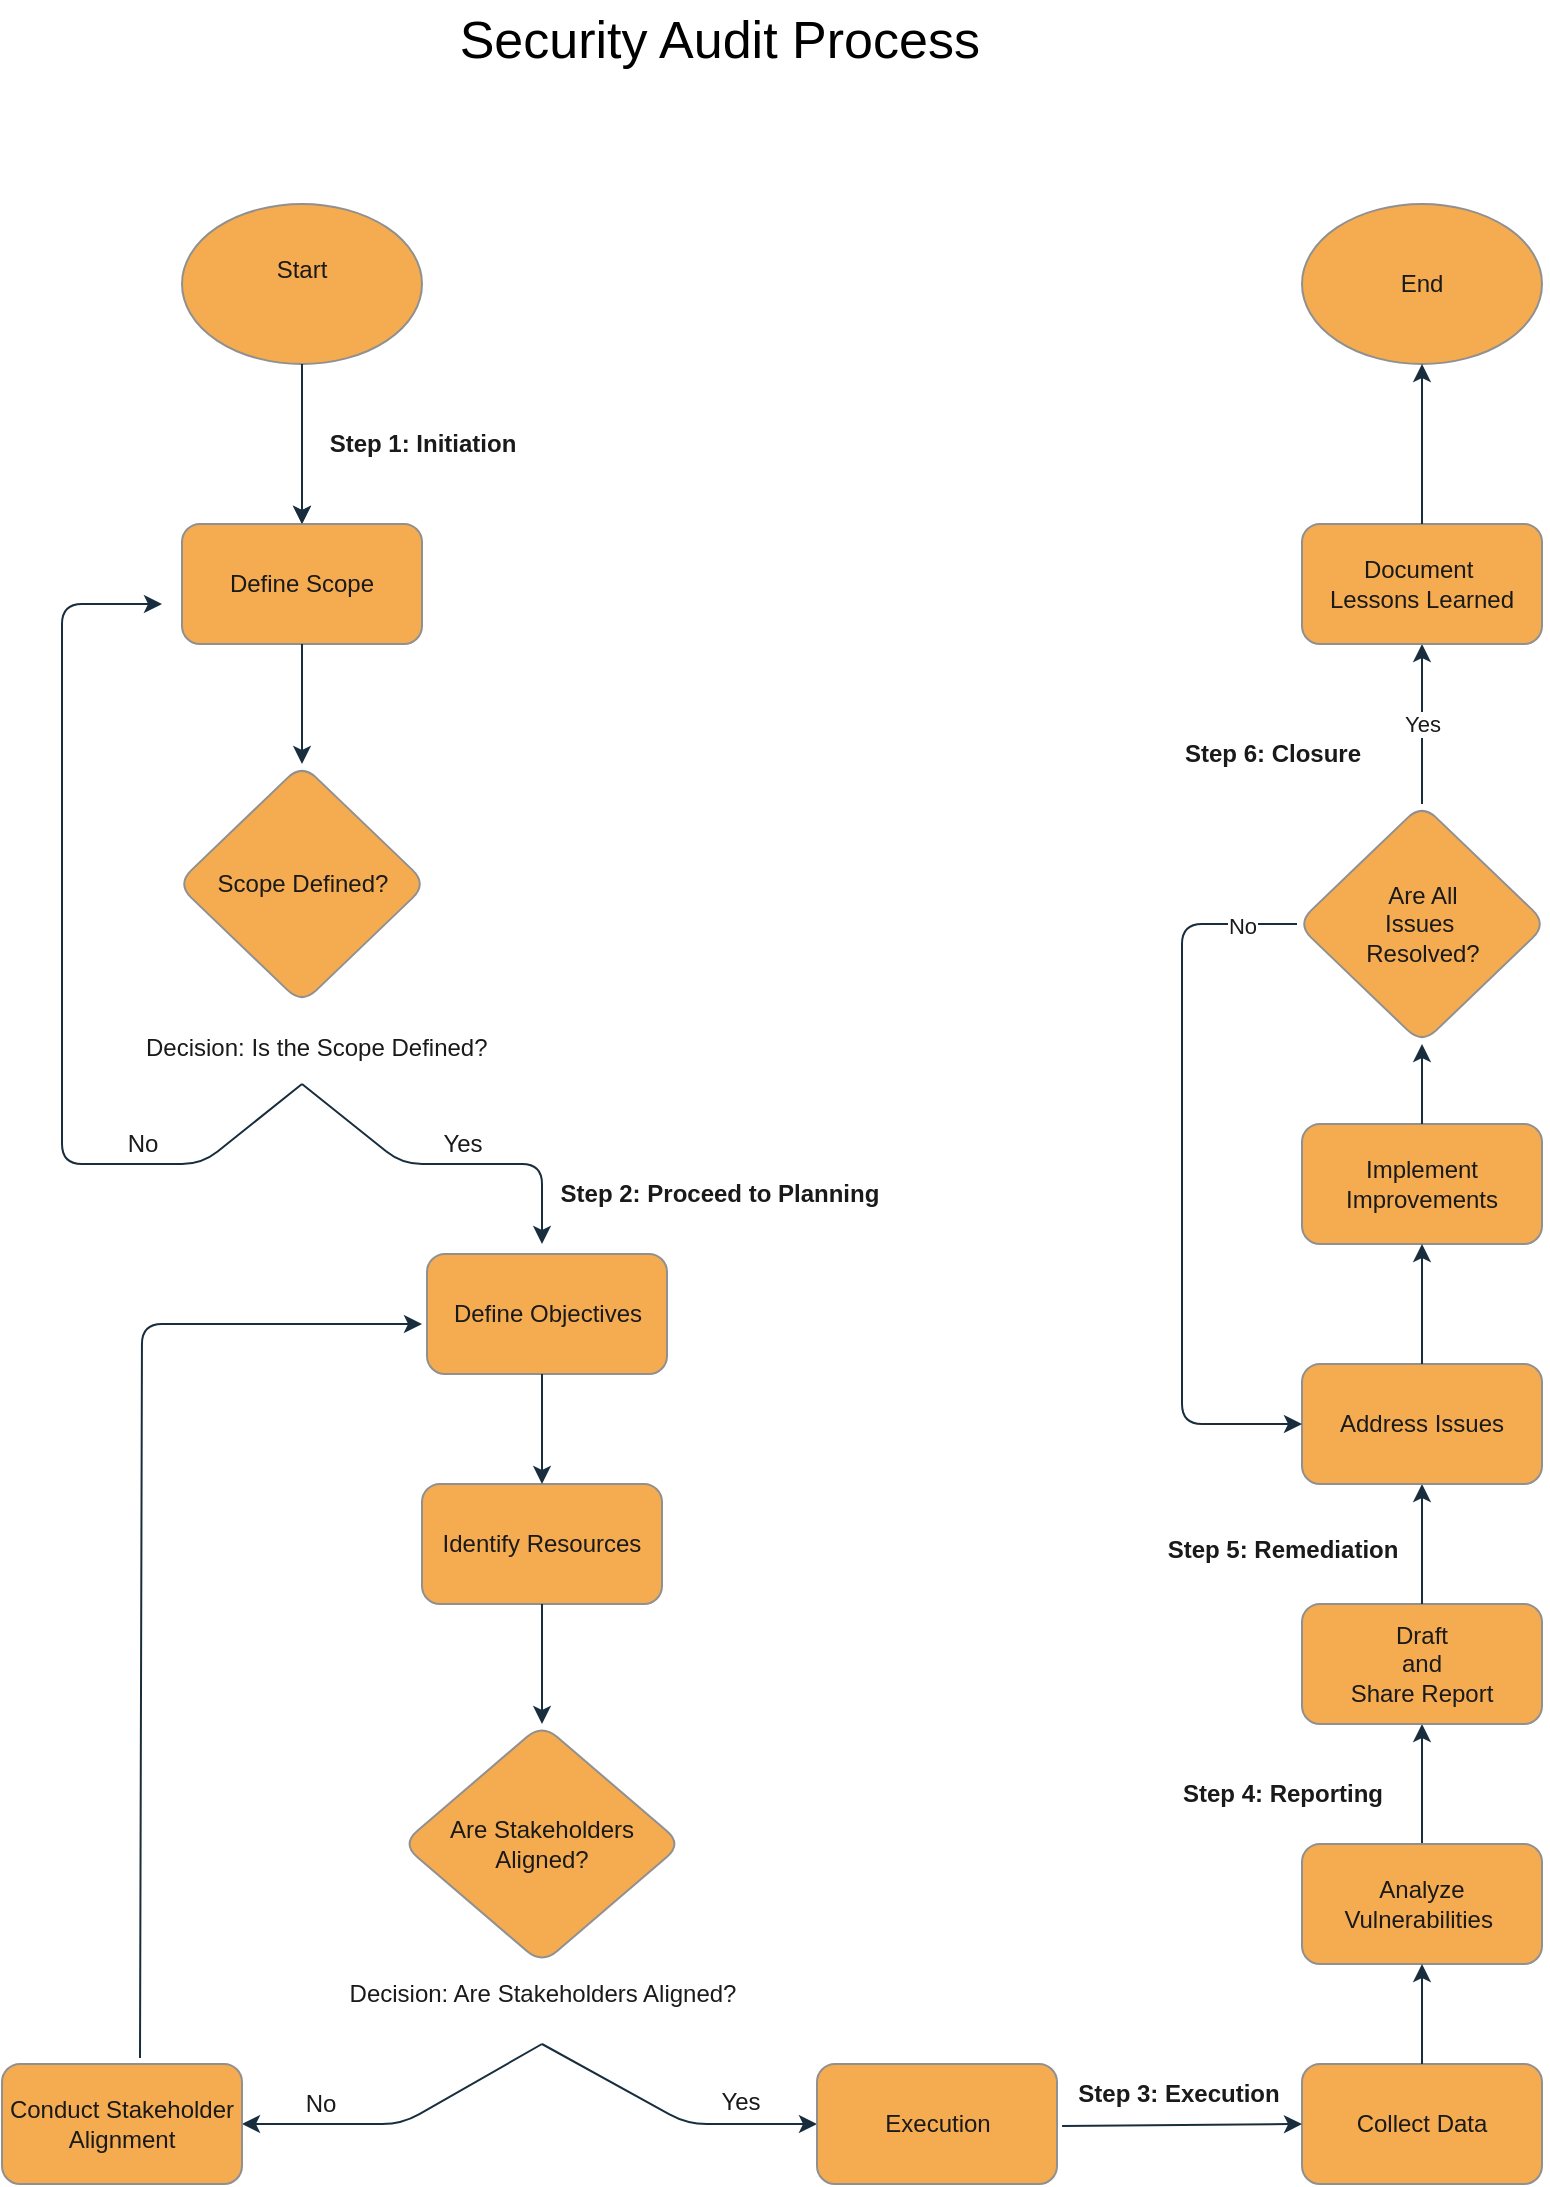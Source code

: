 <mxfile version="26.0.6">
  <diagram id="C5RBs43oDa-KdzZeNtuy" name="Page-1">
    <mxGraphModel dx="1034" dy="1691" grid="0" gridSize="10" guides="0" tooltips="1" connect="1" arrows="1" fold="1" page="1" pageScale="1" pageWidth="827" pageHeight="1169" background="#ffffff" math="0" shadow="0">
      <root>
        <mxCell id="WIyWlLk6GJQsqaUBKTNV-0" />
        <mxCell id="WIyWlLk6GJQsqaUBKTNV-1" parent="WIyWlLk6GJQsqaUBKTNV-0" />
        <mxCell id="vEGD2U-kW4-YruRSRP0R-8" value="" style="group" vertex="1" connectable="0" parent="WIyWlLk6GJQsqaUBKTNV-1">
          <mxGeometry x="61" y="-1150" width="742.5" height="1091" as="geometry" />
        </mxCell>
        <mxCell id="vEGD2U-kW4-YruRSRP0R-9" value="" style="group" vertex="1" connectable="0" parent="vEGD2U-kW4-YruRSRP0R-8">
          <mxGeometry y="101" width="742.5" height="990" as="geometry" />
        </mxCell>
        <mxCell id="vEGD2U-kW4-YruRSRP0R-10" value="" style="edgeStyle=orthogonalEdgeStyle;rounded=1;orthogonalLoop=1;jettySize=auto;html=1;labelBackgroundColor=none;strokeColor=#182E3E;fontColor=default;" edge="1" parent="vEGD2U-kW4-YruRSRP0R-9" source="vEGD2U-kW4-YruRSRP0R-11" target="vEGD2U-kW4-YruRSRP0R-12">
          <mxGeometry relative="1" as="geometry" />
        </mxCell>
        <mxCell id="vEGD2U-kW4-YruRSRP0R-11" value="&lt;font&gt;Start&lt;/font&gt;&lt;div&gt;&lt;br&gt;&lt;/div&gt;" style="ellipse;whiteSpace=wrap;html=1;labelBackgroundColor=none;fillColor=#F5AB50;strokeColor=#909090;fontColor=#1A1A1A;rounded=1;" vertex="1" parent="vEGD2U-kW4-YruRSRP0R-9">
          <mxGeometry x="60" width="120" height="80" as="geometry" />
        </mxCell>
        <mxCell id="vEGD2U-kW4-YruRSRP0R-12" value="&lt;font&gt;Define Scope&lt;/font&gt;" style="rounded=1;whiteSpace=wrap;html=1;labelBackgroundColor=none;fillColor=#F5AB50;strokeColor=#909090;fontColor=#1A1A1A;" vertex="1" parent="vEGD2U-kW4-YruRSRP0R-9">
          <mxGeometry x="60" y="160" width="120" height="60" as="geometry" />
        </mxCell>
        <mxCell id="vEGD2U-kW4-YruRSRP0R-13" value="&lt;font&gt;Scope Defined?&lt;/font&gt;" style="rhombus;whiteSpace=wrap;html=1;labelBackgroundColor=none;fillColor=#F5AB50;strokeColor=#909090;fontColor=#1A1A1A;rounded=1;" vertex="1" parent="vEGD2U-kW4-YruRSRP0R-9">
          <mxGeometry x="57.5" y="280" width="125" height="120" as="geometry" />
        </mxCell>
        <mxCell id="vEGD2U-kW4-YruRSRP0R-14" value="" style="endArrow=classic;html=1;rounded=1;entryX=0.5;entryY=0;entryDx=0;entryDy=0;exitX=0.5;exitY=1;exitDx=0;exitDy=0;labelBackgroundColor=none;strokeColor=#182E3E;fontColor=default;" edge="1" parent="vEGD2U-kW4-YruRSRP0R-9" source="vEGD2U-kW4-YruRSRP0R-11" target="vEGD2U-kW4-YruRSRP0R-12">
          <mxGeometry relative="1" as="geometry">
            <mxPoint x="325" y="70" as="sourcePoint" />
            <mxPoint x="310" y="150" as="targetPoint" />
            <Array as="points" />
          </mxGeometry>
        </mxCell>
        <mxCell id="vEGD2U-kW4-YruRSRP0R-15" value="&lt;font&gt;&lt;b&gt;Step 1: Initiation&lt;/b&gt;&lt;/font&gt;" style="edgeLabel;resizable=0;html=1;;align=center;verticalAlign=middle;fontSize=12;labelBackgroundColor=none;fontColor=#1A1A1A;rounded=1;" connectable="0" vertex="1" parent="vEGD2U-kW4-YruRSRP0R-14">
          <mxGeometry relative="1" as="geometry">
            <mxPoint x="60" as="offset" />
          </mxGeometry>
        </mxCell>
        <mxCell id="vEGD2U-kW4-YruRSRP0R-16" value="" style="endArrow=classic;html=1;rounded=1;entryX=0.5;entryY=0;entryDx=0;entryDy=0;labelBackgroundColor=none;strokeColor=#182E3E;fontColor=default;" edge="1" parent="vEGD2U-kW4-YruRSRP0R-9" source="vEGD2U-kW4-YruRSRP0R-12" target="vEGD2U-kW4-YruRSRP0R-13">
          <mxGeometry relative="1" as="geometry">
            <mxPoint x="315" y="230" as="sourcePoint" />
            <mxPoint x="380" y="240" as="targetPoint" />
          </mxGeometry>
        </mxCell>
        <mxCell id="vEGD2U-kW4-YruRSRP0R-17" value="&lt;font&gt;Define Objectives&lt;/font&gt;" style="rounded=1;whiteSpace=wrap;html=1;labelBackgroundColor=none;fillColor=#F5AB50;strokeColor=#909090;fontColor=#1A1A1A;" vertex="1" parent="vEGD2U-kW4-YruRSRP0R-9">
          <mxGeometry x="182.5" y="525" width="120" height="60" as="geometry" />
        </mxCell>
        <mxCell id="vEGD2U-kW4-YruRSRP0R-18" value="" style="endArrow=classic;html=1;rounded=1;labelBackgroundColor=none;strokeColor=#182E3E;fontColor=default;" edge="1" parent="vEGD2U-kW4-YruRSRP0R-9">
          <mxGeometry relative="1" as="geometry">
            <mxPoint x="120" y="440" as="sourcePoint" />
            <mxPoint x="240" y="520" as="targetPoint" />
            <Array as="points">
              <mxPoint x="170" y="480" />
              <mxPoint x="240" y="480" />
            </Array>
          </mxGeometry>
        </mxCell>
        <mxCell id="vEGD2U-kW4-YruRSRP0R-19" value="Yes" style="edgeLabel;resizable=0;html=1;;align=center;verticalAlign=middle;fontSize=12;labelBackgroundColor=none;fontColor=#1A1A1A;rounded=1;" connectable="0" vertex="1" parent="vEGD2U-kW4-YruRSRP0R-18">
          <mxGeometry relative="1" as="geometry">
            <mxPoint x="7" y="-10" as="offset" />
          </mxGeometry>
        </mxCell>
        <mxCell id="vEGD2U-kW4-YruRSRP0R-20" value="&lt;font style=&quot;font-size: 12px;&quot;&gt;Decision: Is the Scope Defined?&lt;/font&gt;" style="edgeLabel;resizable=0;html=1;;align=left;verticalAlign=bottom;rotation=0;labelBackgroundColor=none;fontColor=#1A1A1A;rounded=1;" connectable="0" vertex="1" parent="vEGD2U-kW4-YruRSRP0R-18">
          <mxGeometry x="-1" relative="1" as="geometry">
            <mxPoint x="-80" y="-10" as="offset" />
          </mxGeometry>
        </mxCell>
        <mxCell id="vEGD2U-kW4-YruRSRP0R-21" value="Step 2: Proceed to Planning&amp;nbsp;" style="edgeLabel;resizable=0;html=1;;align=right;verticalAlign=bottom;fontSize=12;labelBackgroundColor=none;fontColor=#1A1A1A;fontStyle=1;rounded=1;" connectable="0" vertex="1" parent="vEGD2U-kW4-YruRSRP0R-18">
          <mxGeometry x="1" relative="1" as="geometry">
            <mxPoint x="172" y="-16" as="offset" />
          </mxGeometry>
        </mxCell>
        <mxCell id="vEGD2U-kW4-YruRSRP0R-22" value="" style="endArrow=classic;html=1;rounded=1;labelBackgroundColor=none;strokeColor=#182E3E;fontColor=default;" edge="1" parent="vEGD2U-kW4-YruRSRP0R-9">
          <mxGeometry relative="1" as="geometry">
            <mxPoint x="120" y="440" as="sourcePoint" />
            <mxPoint x="50" y="200" as="targetPoint" />
            <Array as="points">
              <mxPoint x="70" y="480" />
              <mxPoint x="30" y="480" />
              <mxPoint y="480" />
              <mxPoint y="200" />
            </Array>
          </mxGeometry>
        </mxCell>
        <mxCell id="vEGD2U-kW4-YruRSRP0R-23" value="No" style="edgeLabel;resizable=0;html=1;;align=center;verticalAlign=middle;fontSize=12;labelBackgroundColor=none;fontColor=#1A1A1A;rounded=1;" connectable="0" vertex="1" parent="vEGD2U-kW4-YruRSRP0R-22">
          <mxGeometry relative="1" as="geometry">
            <mxPoint x="40" y="88" as="offset" />
          </mxGeometry>
        </mxCell>
        <mxCell id="vEGD2U-kW4-YruRSRP0R-24" value="&lt;font&gt;Identify Resources&lt;/font&gt;" style="rounded=1;whiteSpace=wrap;html=1;labelBackgroundColor=none;fillColor=#F5AB50;strokeColor=#909090;fontColor=#1A1A1A;" vertex="1" parent="vEGD2U-kW4-YruRSRP0R-9">
          <mxGeometry x="180" y="640" width="120" height="60" as="geometry" />
        </mxCell>
        <mxCell id="vEGD2U-kW4-YruRSRP0R-25" value="&lt;font&gt;Are Stakeholders Aligned?&lt;/font&gt;" style="rhombus;whiteSpace=wrap;html=1;labelBackgroundColor=none;fillColor=#F5AB50;strokeColor=#909090;fontColor=#1A1A1A;rounded=1;" vertex="1" parent="vEGD2U-kW4-YruRSRP0R-9">
          <mxGeometry x="170" y="760" width="140" height="120" as="geometry" />
        </mxCell>
        <mxCell id="vEGD2U-kW4-YruRSRP0R-26" value="&lt;font&gt;Decision: Are Stakeholders Aligned?&lt;/font&gt;" style="text;html=1;align=center;verticalAlign=middle;resizable=0;points=[];autosize=1;strokeColor=none;fillColor=none;labelBackgroundColor=none;fontColor=#1A1A1A;rounded=1;" vertex="1" parent="vEGD2U-kW4-YruRSRP0R-9">
          <mxGeometry x="130" y="880" width="220" height="30" as="geometry" />
        </mxCell>
        <mxCell id="vEGD2U-kW4-YruRSRP0R-27" value="" style="endArrow=classic;html=1;rounded=1;labelBackgroundColor=none;strokeColor=#182E3E;fontColor=default;" edge="1" parent="vEGD2U-kW4-YruRSRP0R-9">
          <mxGeometry relative="1" as="geometry">
            <mxPoint x="240" y="920" as="sourcePoint" />
            <mxPoint x="90" y="960" as="targetPoint" />
            <Array as="points">
              <mxPoint x="170" y="960" />
            </Array>
          </mxGeometry>
        </mxCell>
        <mxCell id="vEGD2U-kW4-YruRSRP0R-28" value="No" style="edgeLabel;resizable=0;html=1;;align=center;verticalAlign=middle;fontSize=12;labelBackgroundColor=none;fontColor=#1A1A1A;rounded=1;" connectable="0" vertex="1" parent="vEGD2U-kW4-YruRSRP0R-27">
          <mxGeometry relative="1" as="geometry">
            <mxPoint x="-41" y="-10" as="offset" />
          </mxGeometry>
        </mxCell>
        <mxCell id="vEGD2U-kW4-YruRSRP0R-29" value="" style="endArrow=classic;html=1;rounded=1;labelBackgroundColor=none;strokeColor=#182E3E;fontColor=default;" edge="1" parent="vEGD2U-kW4-YruRSRP0R-9">
          <mxGeometry relative="1" as="geometry">
            <mxPoint x="240" y="920" as="sourcePoint" />
            <mxPoint x="377.5" y="960" as="targetPoint" />
            <Array as="points">
              <mxPoint x="312.5" y="960" />
            </Array>
          </mxGeometry>
        </mxCell>
        <mxCell id="vEGD2U-kW4-YruRSRP0R-30" value="Yes" style="edgeLabel;html=1;align=center;verticalAlign=middle;resizable=0;points=[];fontSize=12;labelBackgroundColor=none;fontColor=#1A1A1A;rounded=1;" vertex="1" connectable="0" parent="vEGD2U-kW4-YruRSRP0R-29">
          <mxGeometry x="0.48" y="3" relative="1" as="geometry">
            <mxPoint y="-8" as="offset" />
          </mxGeometry>
        </mxCell>
        <mxCell id="vEGD2U-kW4-YruRSRP0R-31" value="" style="endArrow=classic;html=1;rounded=1;exitX=0.5;exitY=1;exitDx=0;exitDy=0;entryX=0.5;entryY=0;entryDx=0;entryDy=0;labelBackgroundColor=none;strokeColor=#182E3E;fontColor=default;" edge="1" parent="vEGD2U-kW4-YruRSRP0R-9" source="vEGD2U-kW4-YruRSRP0R-24" target="vEGD2U-kW4-YruRSRP0R-25">
          <mxGeometry width="50" height="50" relative="1" as="geometry">
            <mxPoint x="520" y="720" as="sourcePoint" />
            <mxPoint x="520" y="760" as="targetPoint" />
            <Array as="points" />
          </mxGeometry>
        </mxCell>
        <mxCell id="vEGD2U-kW4-YruRSRP0R-32" value="" style="endArrow=classic;html=1;rounded=1;labelBackgroundColor=none;strokeColor=#182E3E;fontColor=default;entryX=0.5;entryY=0;entryDx=0;entryDy=0;" edge="1" parent="vEGD2U-kW4-YruRSRP0R-9" target="vEGD2U-kW4-YruRSRP0R-24">
          <mxGeometry width="50" height="50" relative="1" as="geometry">
            <mxPoint x="240" y="585" as="sourcePoint" />
            <mxPoint x="222.5" y="640" as="targetPoint" />
          </mxGeometry>
        </mxCell>
        <mxCell id="vEGD2U-kW4-YruRSRP0R-33" value="&lt;font&gt;Execution&lt;/font&gt;" style="rounded=1;whiteSpace=wrap;html=1;labelBackgroundColor=none;fillColor=#F5AB50;strokeColor=#909090;fontColor=#1A1A1A;" vertex="1" parent="vEGD2U-kW4-YruRSRP0R-9">
          <mxGeometry x="377.5" y="930" width="120" height="60" as="geometry" />
        </mxCell>
        <mxCell id="vEGD2U-kW4-YruRSRP0R-34" value="&lt;font&gt;Collect Data&lt;/font&gt;" style="rounded=1;whiteSpace=wrap;html=1;labelBackgroundColor=none;fillColor=#F5AB50;strokeColor=#909090;fontColor=#1A1A1A;" vertex="1" parent="vEGD2U-kW4-YruRSRP0R-9">
          <mxGeometry x="620" y="930" width="120" height="60" as="geometry" />
        </mxCell>
        <mxCell id="vEGD2U-kW4-YruRSRP0R-35" value="" style="endArrow=classic;html=1;rounded=1;entryX=0;entryY=0.5;entryDx=0;entryDy=0;labelBackgroundColor=none;strokeColor=#182E3E;fontColor=default;exitX=0.021;exitY=1.033;exitDx=0;exitDy=0;exitPerimeter=0;" edge="1" parent="vEGD2U-kW4-YruRSRP0R-9" source="vEGD2U-kW4-YruRSRP0R-39" target="vEGD2U-kW4-YruRSRP0R-34">
          <mxGeometry width="50" height="50" relative="1" as="geometry">
            <mxPoint x="480" y="960" as="sourcePoint" />
            <mxPoint x="500" y="1010" as="targetPoint" />
          </mxGeometry>
        </mxCell>
        <mxCell id="vEGD2U-kW4-YruRSRP0R-36" value="" style="edgeStyle=orthogonalEdgeStyle;rounded=1;orthogonalLoop=1;jettySize=auto;html=1;labelBackgroundColor=none;strokeColor=#182E3E;fontColor=default;" edge="1" parent="vEGD2U-kW4-YruRSRP0R-9" source="vEGD2U-kW4-YruRSRP0R-37">
          <mxGeometry relative="1" as="geometry">
            <mxPoint x="680" y="760" as="targetPoint" />
          </mxGeometry>
        </mxCell>
        <mxCell id="vEGD2U-kW4-YruRSRP0R-37" value="&lt;font&gt;Analyze Vulnerabilities&amp;nbsp;&lt;/font&gt;" style="rounded=1;whiteSpace=wrap;html=1;labelBackgroundColor=none;fillColor=#F5AB50;strokeColor=#909090;fontColor=#1A1A1A;" vertex="1" parent="vEGD2U-kW4-YruRSRP0R-9">
          <mxGeometry x="620" y="820" width="120" height="60" as="geometry" />
        </mxCell>
        <mxCell id="vEGD2U-kW4-YruRSRP0R-38" value="" style="endArrow=classic;html=1;rounded=1;exitX=0.5;exitY=0;exitDx=0;exitDy=0;entryX=0.5;entryY=1;entryDx=0;entryDy=0;labelBackgroundColor=none;strokeColor=#182E3E;fontColor=default;" edge="1" parent="vEGD2U-kW4-YruRSRP0R-9" source="vEGD2U-kW4-YruRSRP0R-34" target="vEGD2U-kW4-YruRSRP0R-37">
          <mxGeometry width="50" height="50" relative="1" as="geometry">
            <mxPoint x="540" y="860" as="sourcePoint" />
            <mxPoint x="610" y="890" as="targetPoint" />
            <Array as="points" />
          </mxGeometry>
        </mxCell>
        <mxCell id="vEGD2U-kW4-YruRSRP0R-39" value="&lt;font&gt;&lt;b&gt;Step 3: Execution&lt;/b&gt;&lt;/font&gt;" style="text;html=1;align=center;verticalAlign=middle;resizable=0;points=[];autosize=1;strokeColor=none;fillColor=none;labelBackgroundColor=none;fontColor=#1A1A1A;rounded=1;" vertex="1" parent="vEGD2U-kW4-YruRSRP0R-9">
          <mxGeometry x="497.5" y="930" width="120" height="30" as="geometry" />
        </mxCell>
        <mxCell id="vEGD2U-kW4-YruRSRP0R-40" value="&lt;b&gt;Step 4: Reporting&lt;/b&gt;" style="text;html=1;align=center;verticalAlign=middle;resizable=0;points=[];autosize=1;strokeColor=none;fillColor=none;fontColor=#1A1A1A;rounded=1;" vertex="1" parent="vEGD2U-kW4-YruRSRP0R-9">
          <mxGeometry x="550" y="780" width="120" height="30" as="geometry" />
        </mxCell>
        <mxCell id="vEGD2U-kW4-YruRSRP0R-41" value="Draft&lt;div&gt;and&lt;/div&gt;&lt;div&gt;Share Report&lt;/div&gt;" style="rounded=1;whiteSpace=wrap;html=1;strokeColor=#909090;fontColor=#1A1A1A;fillColor=#F5AB50;" vertex="1" parent="vEGD2U-kW4-YruRSRP0R-9">
          <mxGeometry x="620" y="700" width="120" height="60" as="geometry" />
        </mxCell>
        <mxCell id="vEGD2U-kW4-YruRSRP0R-42" value="" style="endArrow=classic;html=1;rounded=1;labelBackgroundColor=none;strokeColor=#182E3E;fontColor=default;exitX=0.5;exitY=0;exitDx=0;exitDy=0;" edge="1" parent="vEGD2U-kW4-YruRSRP0R-9" source="vEGD2U-kW4-YruRSRP0R-41">
          <mxGeometry width="50" height="50" relative="1" as="geometry">
            <mxPoint x="680" y="690" as="sourcePoint" />
            <mxPoint x="680" y="640" as="targetPoint" />
            <Array as="points" />
          </mxGeometry>
        </mxCell>
        <mxCell id="vEGD2U-kW4-YruRSRP0R-43" value="Address Issues" style="rounded=1;whiteSpace=wrap;html=1;strokeColor=#909090;fontColor=#1A1A1A;fillColor=#F5AB50;" vertex="1" parent="vEGD2U-kW4-YruRSRP0R-9">
          <mxGeometry x="620" y="580" width="120" height="60" as="geometry" />
        </mxCell>
        <mxCell id="vEGD2U-kW4-YruRSRP0R-44" value="Implement Improvements" style="rounded=1;whiteSpace=wrap;html=1;strokeColor=#909090;fontColor=#1A1A1A;fillColor=#F5AB50;" vertex="1" parent="vEGD2U-kW4-YruRSRP0R-9">
          <mxGeometry x="620" y="460" width="120" height="60" as="geometry" />
        </mxCell>
        <mxCell id="vEGD2U-kW4-YruRSRP0R-45" value="" style="endArrow=classic;html=1;rounded=1;exitX=0.5;exitY=0;exitDx=0;exitDy=0;labelBackgroundColor=none;strokeColor=#182E3E;fontColor=default;" edge="1" parent="vEGD2U-kW4-YruRSRP0R-9" source="vEGD2U-kW4-YruRSRP0R-43">
          <mxGeometry width="50" height="50" relative="1" as="geometry">
            <mxPoint x="680" y="550" as="sourcePoint" />
            <mxPoint x="680" y="520" as="targetPoint" />
            <Array as="points" />
          </mxGeometry>
        </mxCell>
        <mxCell id="vEGD2U-kW4-YruRSRP0R-46" value="Are All&lt;div&gt;Issues&amp;nbsp;&lt;/div&gt;&lt;div&gt;Resolved?&lt;/div&gt;" style="rhombus;whiteSpace=wrap;html=1;labelBackgroundColor=none;fillColor=#F5AB50;strokeColor=#909090;fontColor=#1A1A1A;rounded=1;" vertex="1" parent="vEGD2U-kW4-YruRSRP0R-9">
          <mxGeometry x="617.5" y="300" width="125" height="120" as="geometry" />
        </mxCell>
        <mxCell id="vEGD2U-kW4-YruRSRP0R-47" value="" style="endArrow=classic;html=1;rounded=1;labelBackgroundColor=none;strokeColor=#182E3E;fontColor=default;exitX=0.5;exitY=0;exitDx=0;exitDy=0;" edge="1" parent="vEGD2U-kW4-YruRSRP0R-9" source="vEGD2U-kW4-YruRSRP0R-44">
          <mxGeometry width="50" height="50" relative="1" as="geometry">
            <mxPoint x="680" y="430" as="sourcePoint" />
            <mxPoint x="680" y="420" as="targetPoint" />
            <Array as="points" />
          </mxGeometry>
        </mxCell>
        <mxCell id="vEGD2U-kW4-YruRSRP0R-48" value="" style="endArrow=classic;html=1;rounded=1;strokeColor=#182E3E;fontColor=#1A1A1A;exitX=0.5;exitY=0;exitDx=0;exitDy=0;entryX=0.5;entryY=1;entryDx=0;entryDy=0;" edge="1" parent="vEGD2U-kW4-YruRSRP0R-9" source="vEGD2U-kW4-YruRSRP0R-46" target="vEGD2U-kW4-YruRSRP0R-52">
          <mxGeometry relative="1" as="geometry">
            <mxPoint x="680" y="270" as="sourcePoint" />
            <mxPoint x="680" y="240" as="targetPoint" />
            <Array as="points">
              <mxPoint x="680" y="280" />
            </Array>
          </mxGeometry>
        </mxCell>
        <mxCell id="vEGD2U-kW4-YruRSRP0R-49" value="Yes" style="edgeLabel;resizable=0;html=1;;align=center;verticalAlign=middle;strokeColor=#909090;fontColor=#1A1A1A;fillColor=#F5AB50;direction=east;rounded=1;" connectable="0" vertex="1" parent="vEGD2U-kW4-YruRSRP0R-48">
          <mxGeometry relative="1" as="geometry" />
        </mxCell>
        <mxCell id="vEGD2U-kW4-YruRSRP0R-50" value="" style="endArrow=classic;html=1;rounded=1;strokeColor=#182E3E;fontColor=#1A1A1A;exitX=0;exitY=0.5;exitDx=0;exitDy=0;entryX=0;entryY=0.5;entryDx=0;entryDy=0;" edge="1" parent="vEGD2U-kW4-YruRSRP0R-9" source="vEGD2U-kW4-YruRSRP0R-46" target="vEGD2U-kW4-YruRSRP0R-43">
          <mxGeometry relative="1" as="geometry">
            <mxPoint x="280" y="480" as="sourcePoint" />
            <mxPoint x="618" y="600" as="targetPoint" />
            <Array as="points">
              <mxPoint x="560" y="360" />
              <mxPoint x="560" y="440" />
              <mxPoint x="560" y="520" />
              <mxPoint x="560" y="610" />
            </Array>
          </mxGeometry>
        </mxCell>
        <mxCell id="vEGD2U-kW4-YruRSRP0R-51" value="No" style="edgeLabel;resizable=0;html=1;;align=center;verticalAlign=middle;strokeColor=#909090;fontColor=#1A1A1A;fillColor=#F5AB50;rounded=1;" connectable="0" vertex="1" parent="vEGD2U-kW4-YruRSRP0R-50">
          <mxGeometry relative="1" as="geometry">
            <mxPoint x="30" y="-126" as="offset" />
          </mxGeometry>
        </mxCell>
        <mxCell id="vEGD2U-kW4-YruRSRP0R-52" value="Document&amp;nbsp;&lt;div&gt;Lessons Learned&lt;/div&gt;" style="rounded=1;whiteSpace=wrap;html=1;strokeColor=#909090;fontColor=#1A1A1A;fillColor=#F5AB50;" vertex="1" parent="vEGD2U-kW4-YruRSRP0R-9">
          <mxGeometry x="620" y="160" width="120" height="60" as="geometry" />
        </mxCell>
        <mxCell id="vEGD2U-kW4-YruRSRP0R-53" value="&lt;b&gt;Step 6: Closure&lt;/b&gt;" style="text;html=1;align=center;verticalAlign=middle;resizable=0;points=[];autosize=1;strokeColor=none;fillColor=none;fontColor=#1A1A1A;rounded=1;" vertex="1" parent="vEGD2U-kW4-YruRSRP0R-9">
          <mxGeometry x="550" y="260" width="110" height="30" as="geometry" />
        </mxCell>
        <mxCell id="vEGD2U-kW4-YruRSRP0R-54" value="End" style="ellipse;whiteSpace=wrap;html=1;strokeColor=#909090;fontColor=#1A1A1A;fillColor=#F5AB50;rounded=1;" vertex="1" parent="vEGD2U-kW4-YruRSRP0R-9">
          <mxGeometry x="620" width="120" height="80" as="geometry" />
        </mxCell>
        <mxCell id="vEGD2U-kW4-YruRSRP0R-55" value="" style="endArrow=classic;html=1;rounded=1;exitX=0.5;exitY=0;exitDx=0;exitDy=0;labelBackgroundColor=none;strokeColor=#182E3E;fontColor=default;" edge="1" parent="vEGD2U-kW4-YruRSRP0R-9" source="vEGD2U-kW4-YruRSRP0R-52">
          <mxGeometry width="50" height="50" relative="1" as="geometry">
            <mxPoint x="680" y="120" as="sourcePoint" />
            <mxPoint x="680" y="80" as="targetPoint" />
            <Array as="points" />
          </mxGeometry>
        </mxCell>
        <mxCell id="vEGD2U-kW4-YruRSRP0R-56" value="" style="endArrow=classic;html=1;rounded=1;exitX=0.575;exitY=-0.05;exitDx=0;exitDy=0;labelBackgroundColor=none;strokeColor=#182E3E;fontColor=default;exitPerimeter=0;" edge="1" parent="vEGD2U-kW4-YruRSRP0R-9" source="vEGD2U-kW4-YruRSRP0R-58">
          <mxGeometry width="50" height="50" relative="1" as="geometry">
            <mxPoint y="850" as="sourcePoint" />
            <mxPoint x="180" y="560" as="targetPoint" />
            <Array as="points">
              <mxPoint x="40" y="560" />
            </Array>
          </mxGeometry>
        </mxCell>
        <mxCell id="vEGD2U-kW4-YruRSRP0R-57" value="&lt;b&gt;Step 5: Remediation&lt;/b&gt;&lt;div&gt;&lt;br&gt;&lt;/div&gt;" style="text;html=1;align=center;verticalAlign=middle;resizable=0;points=[];autosize=1;strokeColor=none;fillColor=none;fontColor=#1A1A1A;rounded=1;" vertex="1" parent="vEGD2U-kW4-YruRSRP0R-9">
          <mxGeometry x="540" y="660" width="140" height="40" as="geometry" />
        </mxCell>
        <mxCell id="vEGD2U-kW4-YruRSRP0R-58" value="&lt;font&gt;Conduct Stakeholder Alignment&lt;/font&gt;" style="rounded=1;whiteSpace=wrap;html=1;labelBackgroundColor=none;fillColor=#F5AB50;strokeColor=#909090;fontColor=#1A1A1A;" vertex="1" parent="vEGD2U-kW4-YruRSRP0R-9">
          <mxGeometry x="-30" y="930" width="120" height="60" as="geometry" />
        </mxCell>
        <mxCell id="vEGD2U-kW4-YruRSRP0R-59" value="&lt;font style=&quot;font-size: 26px;&quot;&gt;Security Audit Process&amp;nbsp;&lt;/font&gt;" style="text;html=1;align=center;verticalAlign=middle;resizable=0;points=[];autosize=1;strokeColor=none;fillColor=none;" vertex="1" parent="vEGD2U-kW4-YruRSRP0R-8">
          <mxGeometry x="187" y="-1" width="290" height="40" as="geometry" />
        </mxCell>
      </root>
    </mxGraphModel>
  </diagram>
</mxfile>
